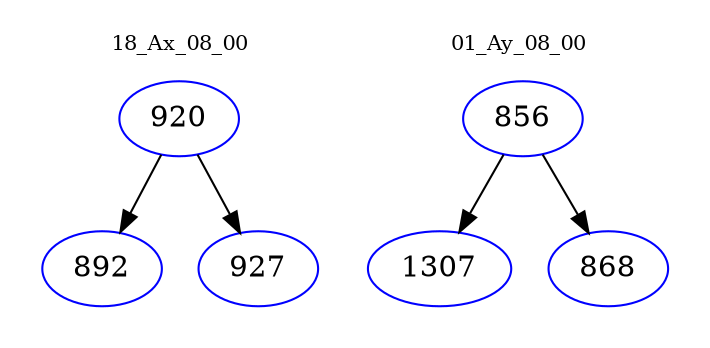 digraph{
subgraph cluster_0 {
color = white
label = "18_Ax_08_00";
fontsize=10;
T0_920 [label="920", color="blue"]
T0_920 -> T0_892 [color="black"]
T0_892 [label="892", color="blue"]
T0_920 -> T0_927 [color="black"]
T0_927 [label="927", color="blue"]
}
subgraph cluster_1 {
color = white
label = "01_Ay_08_00";
fontsize=10;
T1_856 [label="856", color="blue"]
T1_856 -> T1_1307 [color="black"]
T1_1307 [label="1307", color="blue"]
T1_856 -> T1_868 [color="black"]
T1_868 [label="868", color="blue"]
}
}
